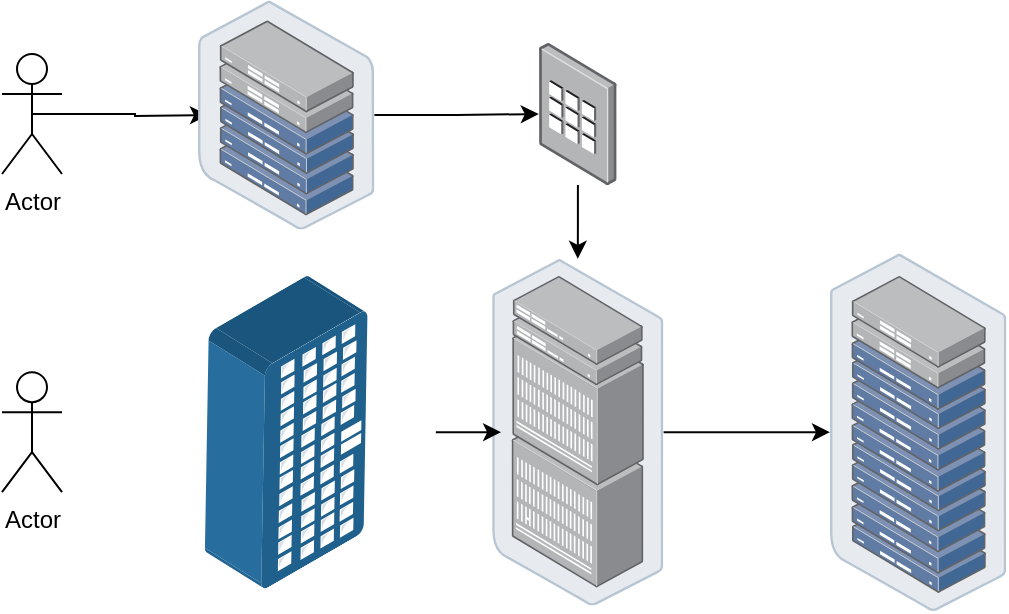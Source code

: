 <mxfile version="14.1.8" type="github">
  <diagram id="DDyWShpIytVCfgVJ-_LT" name="第 1 页">
    <mxGraphModel dx="935" dy="536" grid="0" gridSize="10" guides="1" tooltips="1" connect="1" arrows="1" fold="1" page="1" pageScale="1" pageWidth="827" pageHeight="1169" math="0" shadow="0">
      <root>
        <mxCell id="0" />
        <mxCell id="1" parent="0" />
        <mxCell id="bsKOpfMS5aqEckBFsZ0F-7" style="edgeStyle=orthogonalEdgeStyle;rounded=0;orthogonalLoop=1;jettySize=auto;html=1;exitX=0.5;exitY=0.5;exitDx=0;exitDy=0;exitPerimeter=0;" edge="1" parent="1" source="bsKOpfMS5aqEckBFsZ0F-1">
          <mxGeometry relative="1" as="geometry">
            <mxPoint x="170" y="96.5" as="targetPoint" />
          </mxGeometry>
        </mxCell>
        <mxCell id="bsKOpfMS5aqEckBFsZ0F-1" value="Actor" style="shape=umlActor;verticalLabelPosition=bottom;verticalAlign=top;html=1;outlineConnect=0;" vertex="1" parent="1">
          <mxGeometry x="67" y="66" width="30" height="60" as="geometry" />
        </mxCell>
        <mxCell id="bsKOpfMS5aqEckBFsZ0F-18" value="" style="edgeStyle=orthogonalEdgeStyle;rounded=0;orthogonalLoop=1;jettySize=auto;html=1;" edge="1" parent="1" source="bsKOpfMS5aqEckBFsZ0F-6" target="bsKOpfMS5aqEckBFsZ0F-9">
          <mxGeometry relative="1" as="geometry" />
        </mxCell>
        <mxCell id="bsKOpfMS5aqEckBFsZ0F-6" value="" style="points=[];aspect=fixed;html=1;align=center;shadow=0;dashed=0;image;image=img/lib/allied_telesis/computer_and_terminals/Keypad.svg;" vertex="1" parent="1">
          <mxGeometry x="335.38" y="60.5" width="39.05" height="71" as="geometry" />
        </mxCell>
        <mxCell id="bsKOpfMS5aqEckBFsZ0F-20" value="" style="edgeStyle=orthogonalEdgeStyle;rounded=0;orthogonalLoop=1;jettySize=auto;html=1;" edge="1" parent="1" source="bsKOpfMS5aqEckBFsZ0F-9" target="bsKOpfMS5aqEckBFsZ0F-12">
          <mxGeometry relative="1" as="geometry" />
        </mxCell>
        <mxCell id="bsKOpfMS5aqEckBFsZ0F-9" value="" style="points=[];aspect=fixed;html=1;align=center;shadow=0;dashed=0;image;image=img/lib/allied_telesis/storage/Datacenter_Server_Rack_EoR.svg;" vertex="1" parent="1">
          <mxGeometry x="312" y="168.4" width="85.8" height="173.4" as="geometry" />
        </mxCell>
        <mxCell id="bsKOpfMS5aqEckBFsZ0F-12" value="" style="points=[];aspect=fixed;html=1;align=center;shadow=0;dashed=0;image;image=img/lib/allied_telesis/storage/Datacenter_Server_Rack_ToR.svg;" vertex="1" parent="1">
          <mxGeometry x="481" y="165.7" width="88.2" height="178.8" as="geometry" />
        </mxCell>
        <mxCell id="bsKOpfMS5aqEckBFsZ0F-17" value="" style="edgeStyle=orthogonalEdgeStyle;rounded=0;orthogonalLoop=1;jettySize=auto;html=1;" edge="1" parent="1" source="bsKOpfMS5aqEckBFsZ0F-14" target="bsKOpfMS5aqEckBFsZ0F-6">
          <mxGeometry relative="1" as="geometry" />
        </mxCell>
        <mxCell id="bsKOpfMS5aqEckBFsZ0F-14" value="" style="points=[];aspect=fixed;html=1;align=center;shadow=0;dashed=0;image;image=img/lib/allied_telesis/storage/Datacenter_Server_Half_Rack_ToR.svg;" vertex="1" parent="1">
          <mxGeometry x="165" y="39.2" width="88.2" height="114.6" as="geometry" />
        </mxCell>
        <mxCell id="bsKOpfMS5aqEckBFsZ0F-19" value="" style="edgeStyle=orthogonalEdgeStyle;rounded=0;orthogonalLoop=1;jettySize=auto;html=1;" edge="1" parent="1" source="bsKOpfMS5aqEckBFsZ0F-16" target="bsKOpfMS5aqEckBFsZ0F-9">
          <mxGeometry relative="1" as="geometry" />
        </mxCell>
        <mxCell id="bsKOpfMS5aqEckBFsZ0F-16" value="" style="points=[];aspect=fixed;html=1;align=center;shadow=0;dashed=0;image;image=img/lib/allied_telesis/buildings/Long_Building.svg;rotation=-120;" vertex="1" parent="1">
          <mxGeometry x="146.4" y="190.3" width="125.4" height="129.6" as="geometry" />
        </mxCell>
        <mxCell id="bsKOpfMS5aqEckBFsZ0F-21" value="Actor" style="shape=umlActor;verticalLabelPosition=bottom;verticalAlign=top;html=1;outlineConnect=0;" vertex="1" parent="1">
          <mxGeometry x="67" y="225.1" width="30" height="60" as="geometry" />
        </mxCell>
      </root>
    </mxGraphModel>
  </diagram>
</mxfile>
